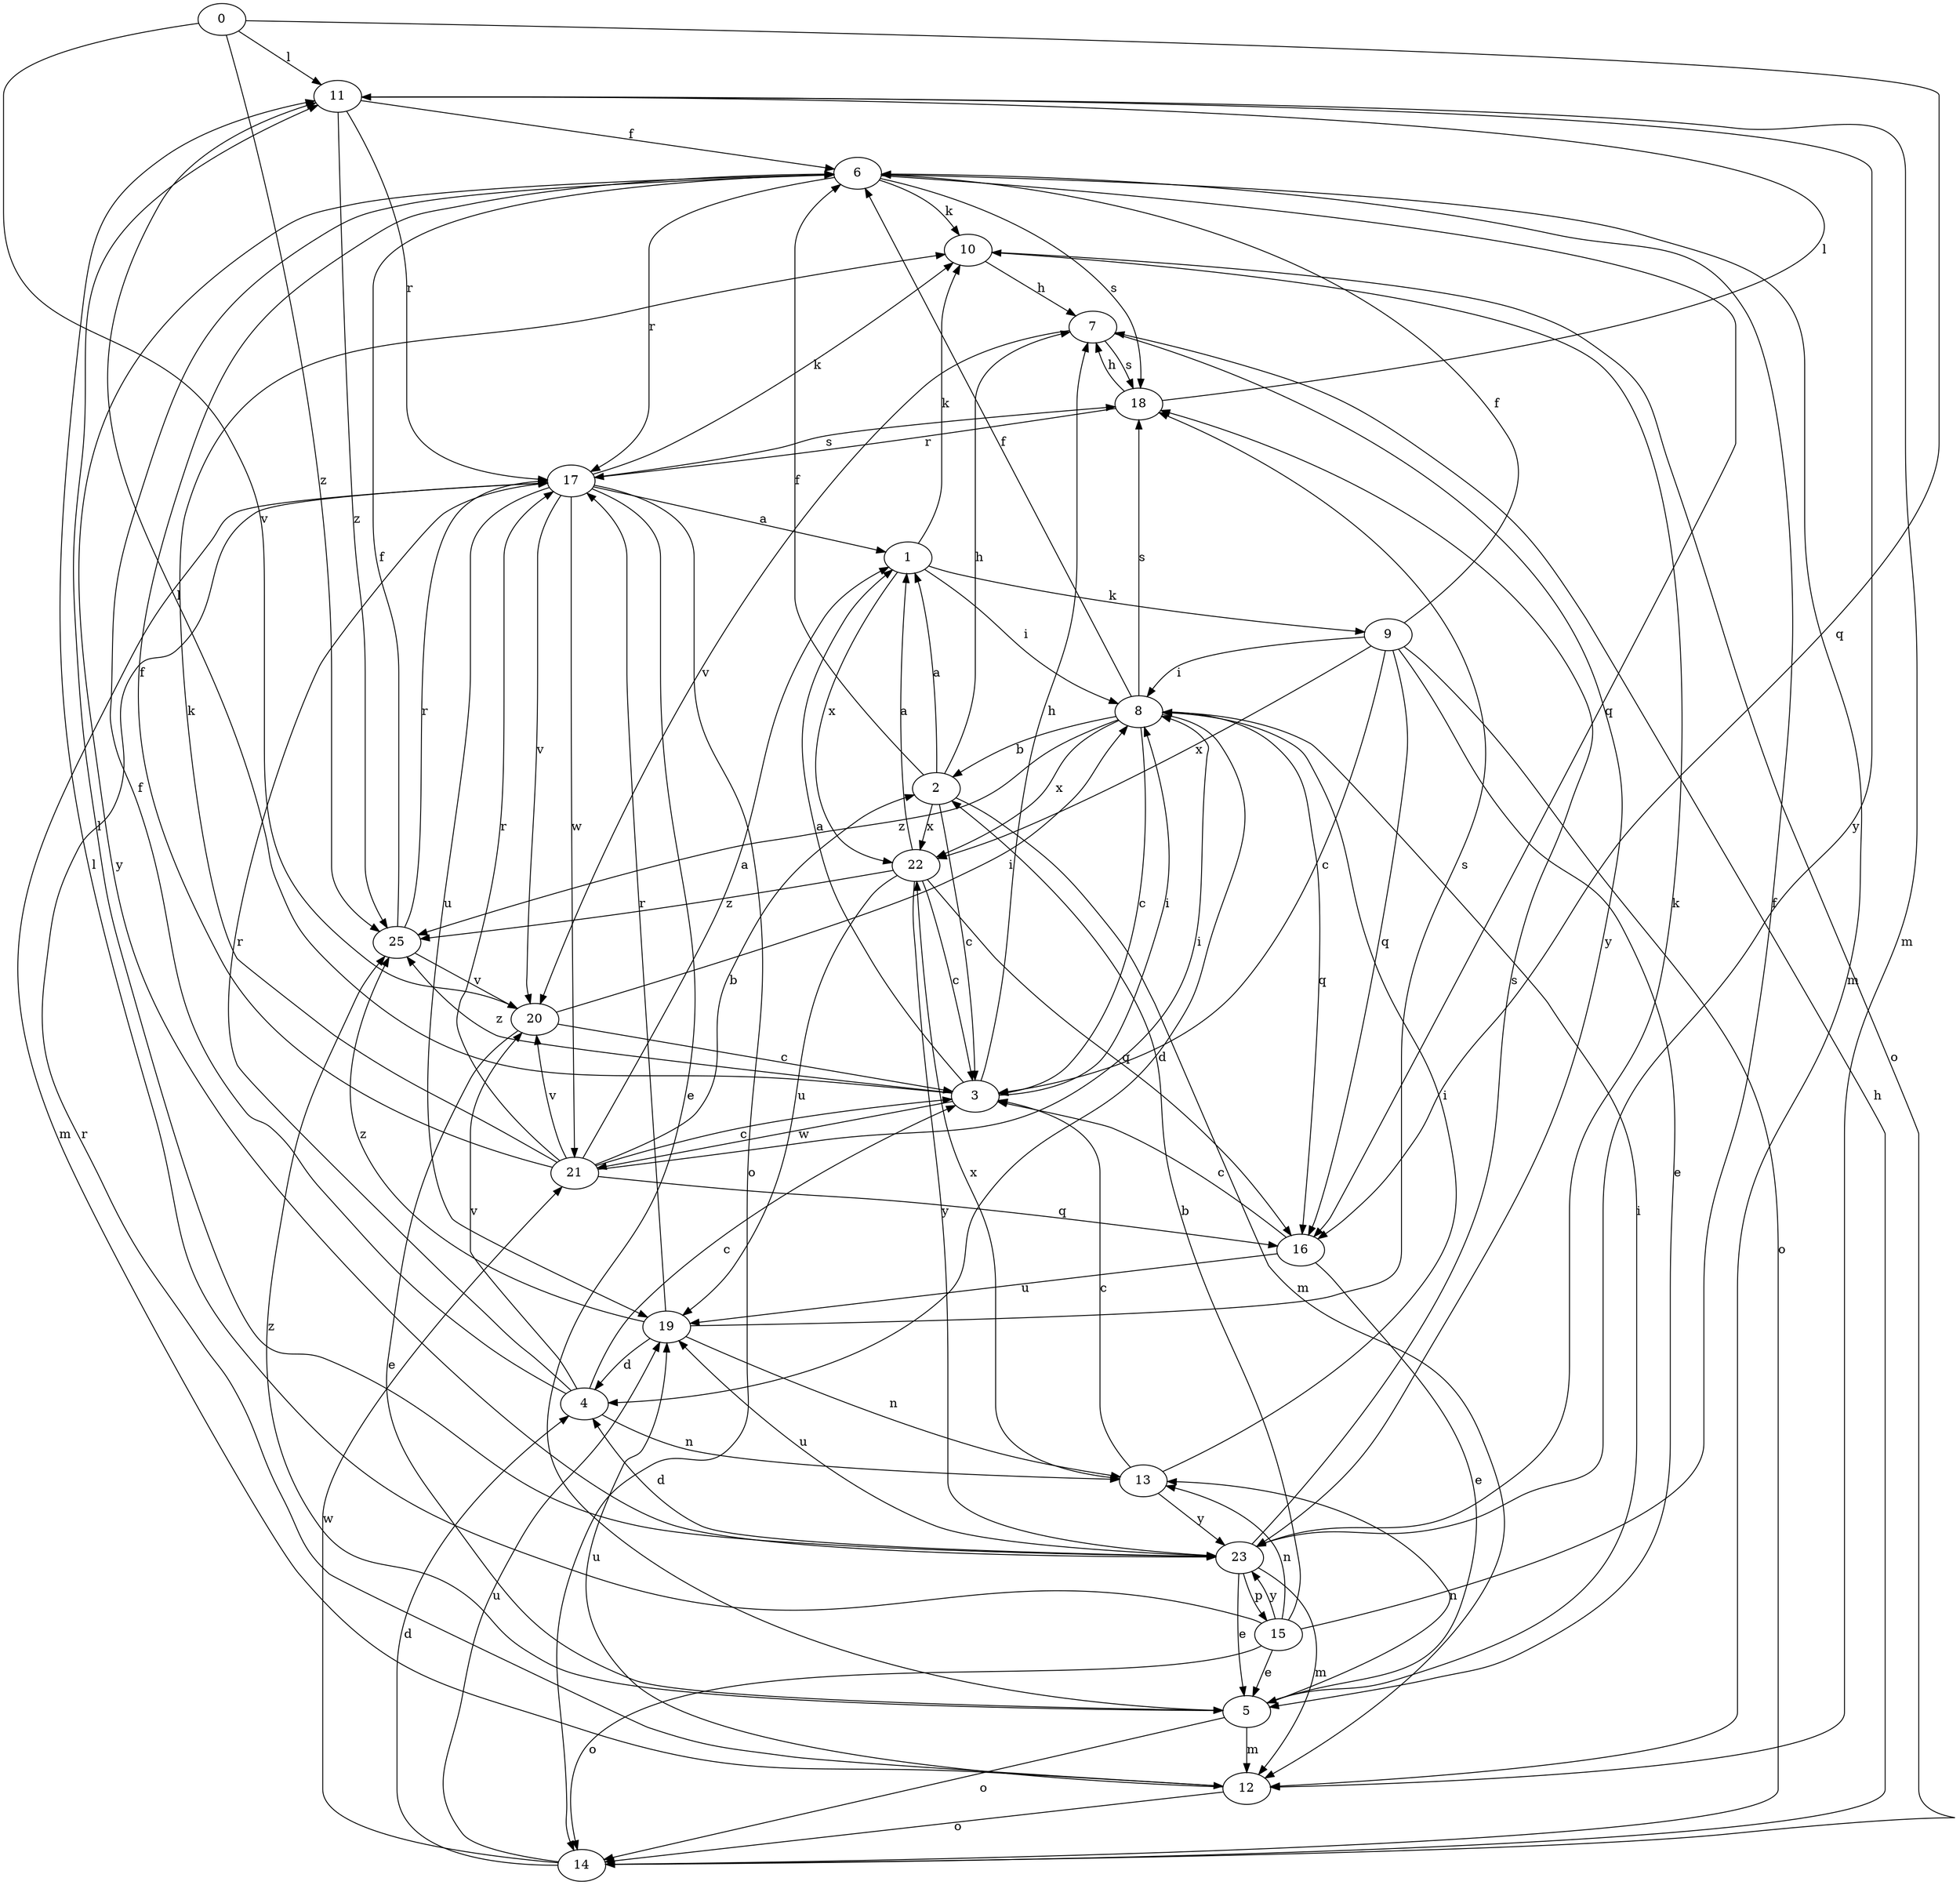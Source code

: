 strict digraph  {
0;
1;
2;
3;
4;
5;
6;
7;
8;
9;
10;
11;
12;
13;
14;
15;
16;
17;
18;
19;
20;
21;
22;
23;
25;
0 -> 11  [label=l];
0 -> 16  [label=q];
0 -> 20  [label=v];
0 -> 25  [label=z];
1 -> 8  [label=i];
1 -> 9  [label=k];
1 -> 10  [label=k];
1 -> 22  [label=x];
2 -> 1  [label=a];
2 -> 3  [label=c];
2 -> 6  [label=f];
2 -> 7  [label=h];
2 -> 12  [label=m];
2 -> 22  [label=x];
3 -> 1  [label=a];
3 -> 7  [label=h];
3 -> 8  [label=i];
3 -> 11  [label=l];
3 -> 21  [label=w];
3 -> 25  [label=z];
4 -> 3  [label=c];
4 -> 6  [label=f];
4 -> 13  [label=n];
4 -> 17  [label=r];
4 -> 20  [label=v];
5 -> 8  [label=i];
5 -> 12  [label=m];
5 -> 13  [label=n];
5 -> 14  [label=o];
5 -> 25  [label=z];
6 -> 10  [label=k];
6 -> 12  [label=m];
6 -> 16  [label=q];
6 -> 17  [label=r];
6 -> 18  [label=s];
6 -> 23  [label=y];
7 -> 18  [label=s];
7 -> 20  [label=v];
7 -> 23  [label=y];
8 -> 2  [label=b];
8 -> 3  [label=c];
8 -> 4  [label=d];
8 -> 6  [label=f];
8 -> 16  [label=q];
8 -> 18  [label=s];
8 -> 22  [label=x];
8 -> 25  [label=z];
9 -> 3  [label=c];
9 -> 5  [label=e];
9 -> 6  [label=f];
9 -> 8  [label=i];
9 -> 14  [label=o];
9 -> 16  [label=q];
9 -> 22  [label=x];
10 -> 7  [label=h];
10 -> 14  [label=o];
11 -> 6  [label=f];
11 -> 12  [label=m];
11 -> 17  [label=r];
11 -> 23  [label=y];
11 -> 25  [label=z];
12 -> 14  [label=o];
12 -> 17  [label=r];
12 -> 19  [label=u];
13 -> 3  [label=c];
13 -> 8  [label=i];
13 -> 22  [label=x];
13 -> 23  [label=y];
14 -> 4  [label=d];
14 -> 7  [label=h];
14 -> 19  [label=u];
14 -> 21  [label=w];
15 -> 2  [label=b];
15 -> 5  [label=e];
15 -> 6  [label=f];
15 -> 11  [label=l];
15 -> 13  [label=n];
15 -> 14  [label=o];
15 -> 23  [label=y];
16 -> 3  [label=c];
16 -> 5  [label=e];
16 -> 19  [label=u];
17 -> 1  [label=a];
17 -> 5  [label=e];
17 -> 10  [label=k];
17 -> 12  [label=m];
17 -> 14  [label=o];
17 -> 18  [label=s];
17 -> 19  [label=u];
17 -> 20  [label=v];
17 -> 21  [label=w];
18 -> 7  [label=h];
18 -> 11  [label=l];
18 -> 17  [label=r];
19 -> 4  [label=d];
19 -> 13  [label=n];
19 -> 17  [label=r];
19 -> 18  [label=s];
19 -> 25  [label=z];
20 -> 3  [label=c];
20 -> 5  [label=e];
20 -> 8  [label=i];
21 -> 1  [label=a];
21 -> 2  [label=b];
21 -> 3  [label=c];
21 -> 6  [label=f];
21 -> 8  [label=i];
21 -> 10  [label=k];
21 -> 16  [label=q];
21 -> 17  [label=r];
21 -> 20  [label=v];
22 -> 1  [label=a];
22 -> 3  [label=c];
22 -> 16  [label=q];
22 -> 19  [label=u];
22 -> 23  [label=y];
22 -> 25  [label=z];
23 -> 4  [label=d];
23 -> 5  [label=e];
23 -> 10  [label=k];
23 -> 11  [label=l];
23 -> 12  [label=m];
23 -> 15  [label=p];
23 -> 18  [label=s];
23 -> 19  [label=u];
25 -> 6  [label=f];
25 -> 17  [label=r];
25 -> 20  [label=v];
}
